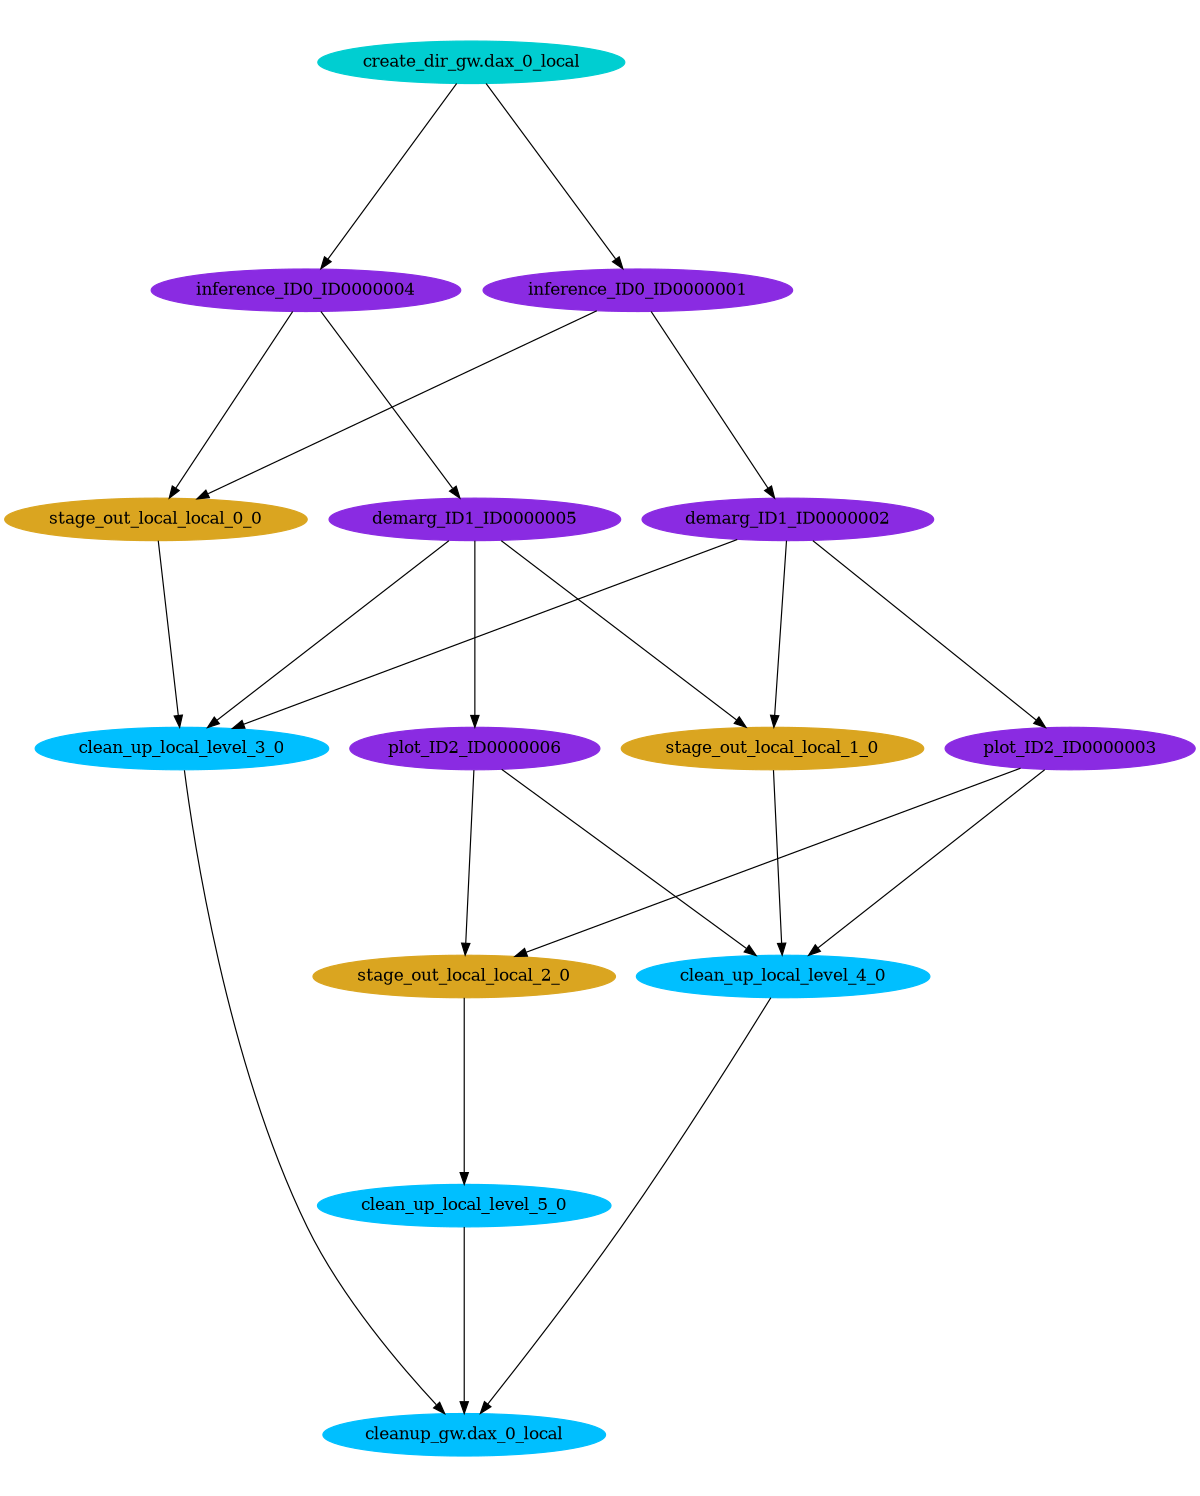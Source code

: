 digraph E {
size="8.0,10.0"
ratio=fill
node [shape=ellipse]
edge [arrowhead=normal, arrowsize=1.0]
	"plot_ID2_ID0000003" [color=blueviolet,style=filled,label="plot_ID2_ID0000003"]
	"plot_ID2_ID0000006" [color=blueviolet,style=filled,label="plot_ID2_ID0000006"]
	"stage_out_local_local_2_0" [color=goldenrod,style=filled,label="stage_out_local_local_2_0"]
	"stage_out_local_local_1_0" [color=goldenrod,style=filled,label="stage_out_local_local_1_0"]
	"clean_up_local_level_3_0" [color=deepskyblue,style=filled,label="clean_up_local_level_3_0"]
	"stage_out_local_local_0_0" [color=goldenrod,style=filled,label="stage_out_local_local_0_0"]
	"clean_up_local_level_4_0" [color=deepskyblue,style=filled,label="clean_up_local_level_4_0"]
	"clean_up_local_level_5_0" [color=deepskyblue,style=filled,label="clean_up_local_level_5_0"]
	"demarg_ID1_ID0000002" [color=blueviolet,style=filled,label="demarg_ID1_ID0000002"]
	"inference_ID0_ID0000004" [color=blueviolet,style=filled,label="inference_ID0_ID0000004"]
	"cleanup_gw.dax_0_local" [color=deepskyblue,style=filled,label="cleanup_gw.dax_0_local"]
	"demarg_ID1_ID0000005" [color=blueviolet,style=filled,label="demarg_ID1_ID0000005"]
	"inference_ID0_ID0000001" [color=blueviolet,style=filled,label="inference_ID0_ID0000001"]
	"create_dir_gw.dax_0_local" [color=darkturquoise,style=filled,label="create_dir_gw.dax_0_local"]

	"plot_ID2_ID0000003" -> "stage_out_local_local_2_0"
	"plot_ID2_ID0000003" -> "clean_up_local_level_4_0"
	"plot_ID2_ID0000006" -> "stage_out_local_local_2_0"
	"plot_ID2_ID0000006" -> "clean_up_local_level_4_0"
	"stage_out_local_local_2_0" -> "clean_up_local_level_5_0"
	"stage_out_local_local_1_0" -> "clean_up_local_level_4_0"
	"clean_up_local_level_3_0" -> "cleanup_gw.dax_0_local"
	"stage_out_local_local_0_0" -> "clean_up_local_level_3_0"
	"clean_up_local_level_4_0" -> "cleanup_gw.dax_0_local"
	"clean_up_local_level_5_0" -> "cleanup_gw.dax_0_local"
	"demarg_ID1_ID0000002" -> "plot_ID2_ID0000003"
	"demarg_ID1_ID0000002" -> "stage_out_local_local_1_0"
	"demarg_ID1_ID0000002" -> "clean_up_local_level_3_0"
	"inference_ID0_ID0000004" -> "demarg_ID1_ID0000005"
	"inference_ID0_ID0000004" -> "stage_out_local_local_0_0"
	"demarg_ID1_ID0000005" -> "plot_ID2_ID0000006"
	"demarg_ID1_ID0000005" -> "stage_out_local_local_1_0"
	"demarg_ID1_ID0000005" -> "clean_up_local_level_3_0"
	"inference_ID0_ID0000001" -> "demarg_ID1_ID0000002"
	"inference_ID0_ID0000001" -> "stage_out_local_local_0_0"
	"create_dir_gw.dax_0_local" -> "inference_ID0_ID0000004"
	"create_dir_gw.dax_0_local" -> "inference_ID0_ID0000001"
}
